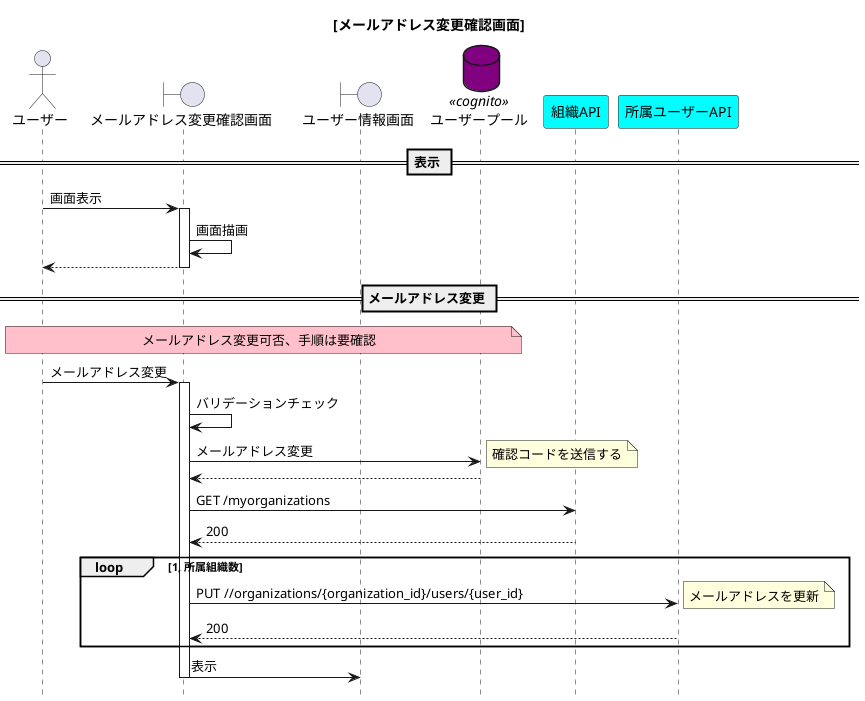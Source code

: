 @startuml{メールアドレス変更確認画面.png}
title [メールアドレス変更確認画面]
hide footbox

actor ユーザー as user
boundary メールアドレス変更確認画面 as view_1
boundary ユーザー情報画面 as view_2
database ユーザープール as user_pools <<cognito>> #purple
participant 組織API as api_organizations #cyan
participant 所属ユーザーAPI as api_affiliatedusers #cyan

== 表示 ==
user -> view_1 :画面表示
activate view_1
    view_1 -> view_1 :画面描画
    view_1 --> user
deactivate view_1

== メールアドレス変更 ==
note over user, user_pools #pink :メールアドレス変更可否、手順は要確認
user -> view_1 :メールアドレス変更
activate view_1
    view_1 -> view_1 :バリデーションチェック
    view_1 -> user_pools :メールアドレス変更
    note right :確認コードを送信する
    user_pools --> view_1
    view_1 -> api_organizations :GET /myorganizations
    api_organizations --> view_1 :200
    loop 1, 所属組織数
        view_1 -> api_affiliatedusers :PUT //organizations/{organization_id}/users/{user_id}
        note right :メールアドレスを更新
        api_affiliatedusers --> view_1 :200
    end
    view_1 -> view_2 :表示
deactivate view_1

@enduml
